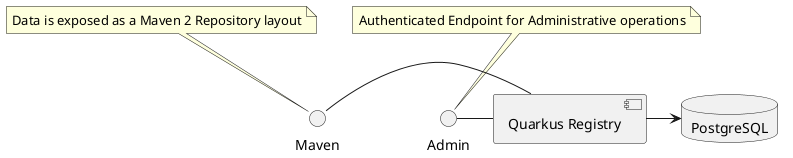 @startuml
'https://plantuml.com/deployment-diagram

[Quarkus Registry] as app

database db [
  PostgreSQL
]

() Maven - app
() "Admin" - app
app -> db
note top of Maven: Data is exposed as a Maven 2 Repository layout
note top of "Admin": Authenticated Endpoint for Administrative operations
@enduml